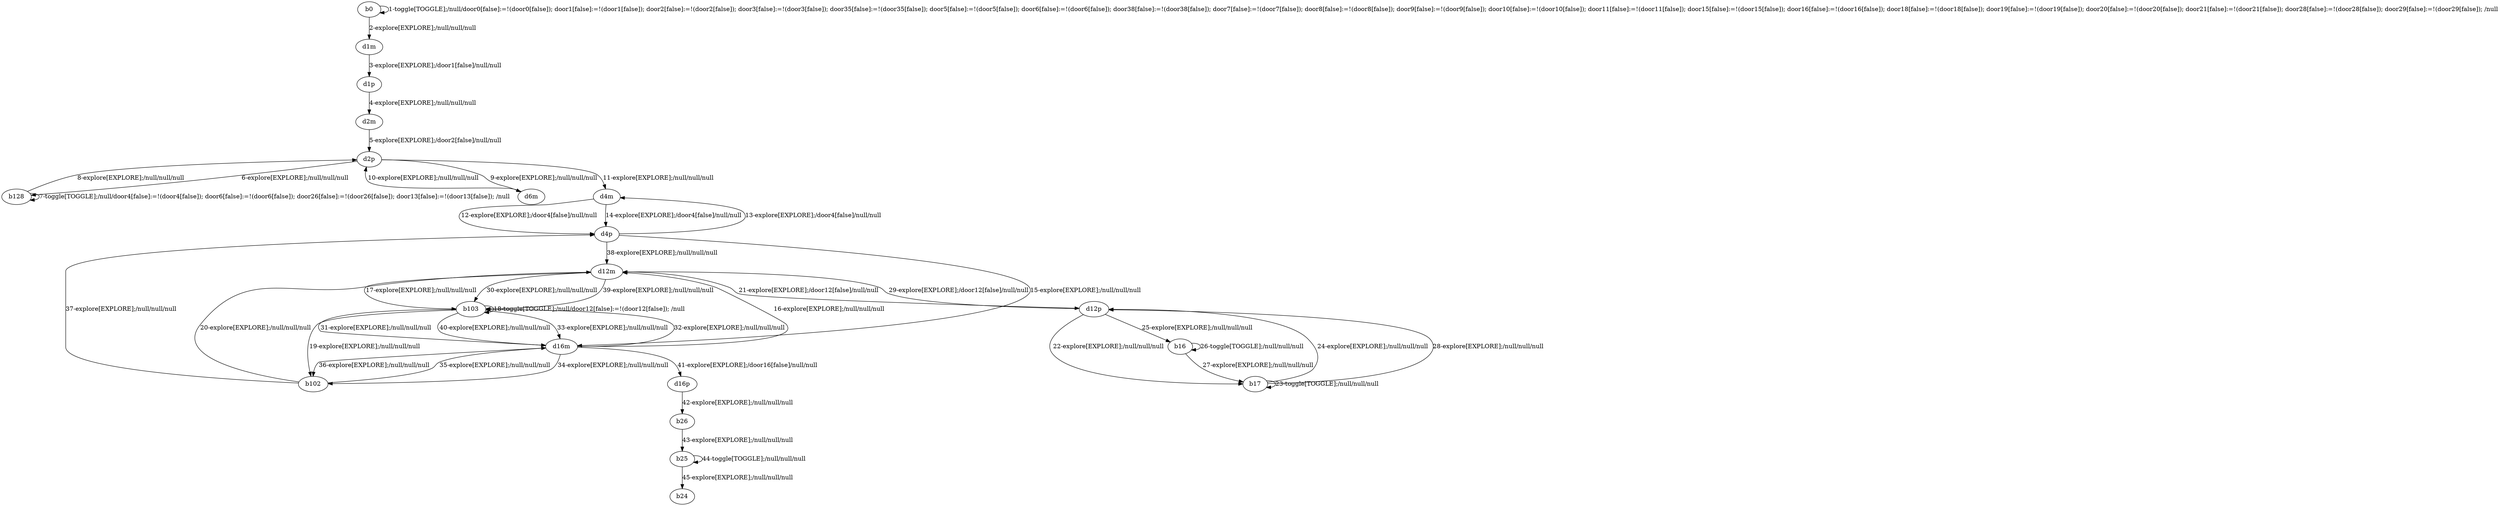 # Total number of goals covered by this test: 1
# b25 --> b24

digraph g {
"b0" -> "b0" [label = "1-toggle[TOGGLE];/null/door0[false]:=!(door0[false]); door1[false]:=!(door1[false]); door2[false]:=!(door2[false]); door3[false]:=!(door3[false]); door35[false]:=!(door35[false]); door5[false]:=!(door5[false]); door6[false]:=!(door6[false]); door38[false]:=!(door38[false]); door7[false]:=!(door7[false]); door8[false]:=!(door8[false]); door9[false]:=!(door9[false]); door10[false]:=!(door10[false]); door11[false]:=!(door11[false]); door15[false]:=!(door15[false]); door16[false]:=!(door16[false]); door18[false]:=!(door18[false]); door19[false]:=!(door19[false]); door20[false]:=!(door20[false]); door21[false]:=!(door21[false]); door28[false]:=!(door28[false]); door29[false]:=!(door29[false]); /null"];
"b0" -> "d1m" [label = "2-explore[EXPLORE];/null/null/null"];
"d1m" -> "d1p" [label = "3-explore[EXPLORE];/door1[false]/null/null"];
"d1p" -> "d2m" [label = "4-explore[EXPLORE];/null/null/null"];
"d2m" -> "d2p" [label = "5-explore[EXPLORE];/door2[false]/null/null"];
"d2p" -> "b128" [label = "6-explore[EXPLORE];/null/null/null"];
"b128" -> "b128" [label = "7-toggle[TOGGLE];/null/door4[false]:=!(door4[false]); door6[false]:=!(door6[false]); door26[false]:=!(door26[false]); door13[false]:=!(door13[false]); /null"];
"b128" -> "d2p" [label = "8-explore[EXPLORE];/null/null/null"];
"d2p" -> "d6m" [label = "9-explore[EXPLORE];/null/null/null"];
"d6m" -> "d2p" [label = "10-explore[EXPLORE];/null/null/null"];
"d2p" -> "d4m" [label = "11-explore[EXPLORE];/null/null/null"];
"d4m" -> "d4p" [label = "12-explore[EXPLORE];/door4[false]/null/null"];
"d4p" -> "d4m" [label = "13-explore[EXPLORE];/door4[false]/null/null"];
"d4m" -> "d4p" [label = "14-explore[EXPLORE];/door4[false]/null/null"];
"d4p" -> "d16m" [label = "15-explore[EXPLORE];/null/null/null"];
"d16m" -> "d12m" [label = "16-explore[EXPLORE];/null/null/null"];
"d12m" -> "b103" [label = "17-explore[EXPLORE];/null/null/null"];
"b103" -> "b103" [label = "18-toggle[TOGGLE];/null/door12[false]:=!(door12[false]); /null"];
"b103" -> "b102" [label = "19-explore[EXPLORE];/null/null/null"];
"b102" -> "d12m" [label = "20-explore[EXPLORE];/null/null/null"];
"d12m" -> "d12p" [label = "21-explore[EXPLORE];/door12[false]/null/null"];
"d12p" -> "b17" [label = "22-explore[EXPLORE];/null/null/null"];
"b17" -> "b17" [label = "23-toggle[TOGGLE];/null/null/null"];
"b17" -> "d12p" [label = "24-explore[EXPLORE];/null/null/null"];
"d12p" -> "b16" [label = "25-explore[EXPLORE];/null/null/null"];
"b16" -> "b16" [label = "26-toggle[TOGGLE];/null/null/null"];
"b16" -> "b17" [label = "27-explore[EXPLORE];/null/null/null"];
"b17" -> "d12p" [label = "28-explore[EXPLORE];/null/null/null"];
"d12p" -> "d12m" [label = "29-explore[EXPLORE];/door12[false]/null/null"];
"d12m" -> "b103" [label = "30-explore[EXPLORE];/null/null/null"];
"b103" -> "d16m" [label = "31-explore[EXPLORE];/null/null/null"];
"d16m" -> "b103" [label = "32-explore[EXPLORE];/null/null/null"];
"b103" -> "d16m" [label = "33-explore[EXPLORE];/null/null/null"];
"d16m" -> "b102" [label = "34-explore[EXPLORE];/null/null/null"];
"b102" -> "d16m" [label = "35-explore[EXPLORE];/null/null/null"];
"d16m" -> "b102" [label = "36-explore[EXPLORE];/null/null/null"];
"b102" -> "d4p" [label = "37-explore[EXPLORE];/null/null/null"];
"d4p" -> "d12m" [label = "38-explore[EXPLORE];/null/null/null"];
"d12m" -> "b103" [label = "39-explore[EXPLORE];/null/null/null"];
"b103" -> "d16m" [label = "40-explore[EXPLORE];/null/null/null"];
"d16m" -> "d16p" [label = "41-explore[EXPLORE];/door16[false]/null/null"];
"d16p" -> "b26" [label = "42-explore[EXPLORE];/null/null/null"];
"b26" -> "b25" [label = "43-explore[EXPLORE];/null/null/null"];
"b25" -> "b25" [label = "44-toggle[TOGGLE];/null/null/null"];
"b25" -> "b24" [label = "45-explore[EXPLORE];/null/null/null"];
}